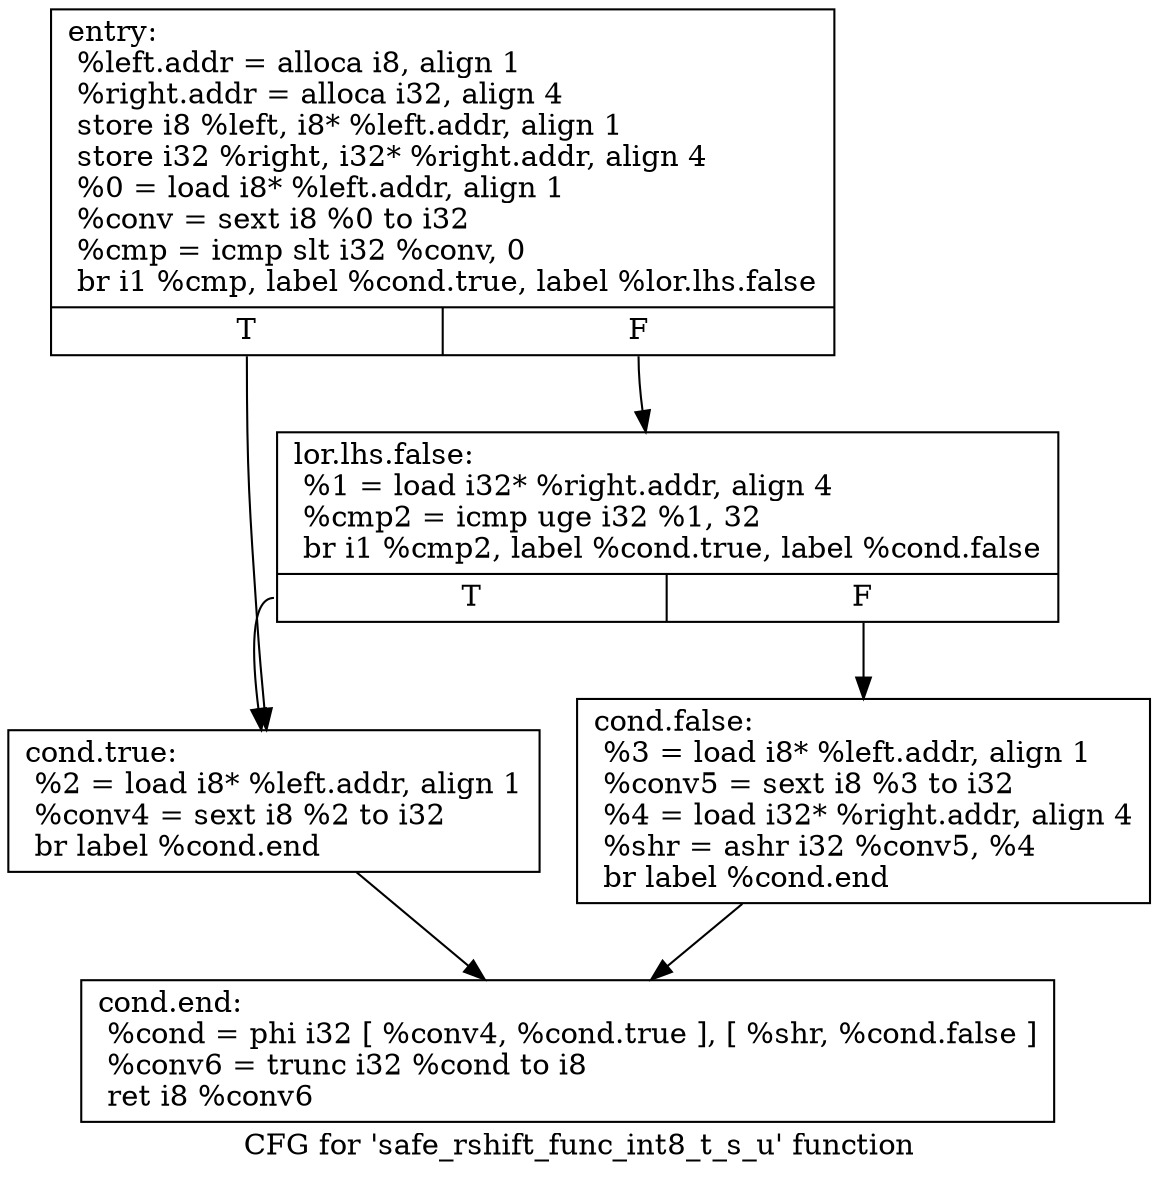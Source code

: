 digraph "CFG for 'safe_rshift_func_int8_t_s_u' function" {
	label="CFG for 'safe_rshift_func_int8_t_s_u' function";

	Node0xab54610 [shape=record,label="{entry:\l  %left.addr = alloca i8, align 1\l  %right.addr = alloca i32, align 4\l  store i8 %left, i8* %left.addr, align 1\l  store i32 %right, i32* %right.addr, align 4\l  %0 = load i8* %left.addr, align 1\l  %conv = sext i8 %0 to i32\l  %cmp = icmp slt i32 %conv, 0\l  br i1 %cmp, label %cond.true, label %lor.lhs.false\l|{<s0>T|<s1>F}}"];
	Node0xab54610:s0 -> Node0xab54670;
	Node0xab54610:s1 -> Node0xab54640;
	Node0xab54640 [shape=record,label="{lor.lhs.false:                                    \l  %1 = load i32* %right.addr, align 4\l  %cmp2 = icmp uge i32 %1, 32\l  br i1 %cmp2, label %cond.true, label %cond.false\l|{<s0>T|<s1>F}}"];
	Node0xab54640:s0 -> Node0xab54670;
	Node0xab54640:s1 -> Node0xab546a0;
	Node0xab54670 [shape=record,label="{cond.true:                                        \l  %2 = load i8* %left.addr, align 1\l  %conv4 = sext i8 %2 to i32\l  br label %cond.end\l}"];
	Node0xab54670 -> Node0xab546d0;
	Node0xab546a0 [shape=record,label="{cond.false:                                       \l  %3 = load i8* %left.addr, align 1\l  %conv5 = sext i8 %3 to i32\l  %4 = load i32* %right.addr, align 4\l  %shr = ashr i32 %conv5, %4\l  br label %cond.end\l}"];
	Node0xab546a0 -> Node0xab546d0;
	Node0xab546d0 [shape=record,label="{cond.end:                                         \l  %cond = phi i32 [ %conv4, %cond.true ], [ %shr, %cond.false ]\l  %conv6 = trunc i32 %cond to i8\l  ret i8 %conv6\l}"];
}
